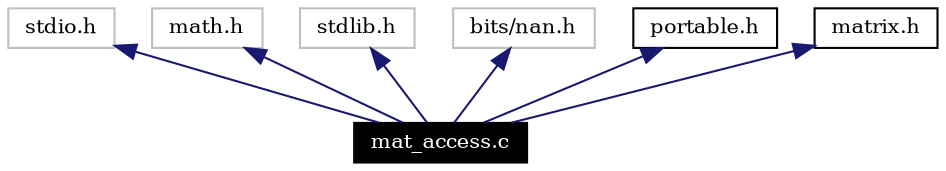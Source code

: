 digraph inheritance
{
  Node0 [shape="box",label="mat_access.c",fontsize=10,height=0.2,width=0.4,color="black",style="filled" fontcolor="white"];
  Node1 -> Node0 [dir=back,color="midnightblue",fontsize=10,style="solid"];
  Node1 [shape="box",label="stdio.h",fontsize=10,height=0.2,width=0.4,color="grey75"];
  Node2 -> Node0 [dir=back,color="midnightblue",fontsize=10,style="solid"];
  Node2 [shape="box",label="math.h",fontsize=10,height=0.2,width=0.4,color="grey75"];
  Node3 -> Node0 [dir=back,color="midnightblue",fontsize=10,style="solid"];
  Node3 [shape="box",label="stdlib.h",fontsize=10,height=0.2,width=0.4,color="grey75"];
  Node4 -> Node0 [dir=back,color="midnightblue",fontsize=10,style="solid"];
  Node4 [shape="box",label="bits/nan.h",fontsize=10,height=0.2,width=0.4,color="grey75"];
  Node5 -> Node0 [dir=back,color="midnightblue",fontsize=10,style="solid"];
  Node5 [shape="box",label="portable.h",fontsize=10,height=0.2,width=0.4,color="black",URL="$portable_8h.html"];
  Node6 -> Node0 [dir=back,color="midnightblue",fontsize=10,style="solid"];
  Node6 [shape="box",label="matrix.h",fontsize=10,height=0.2,width=0.4,color="black",URL="$matrix_8h.html"];
}
